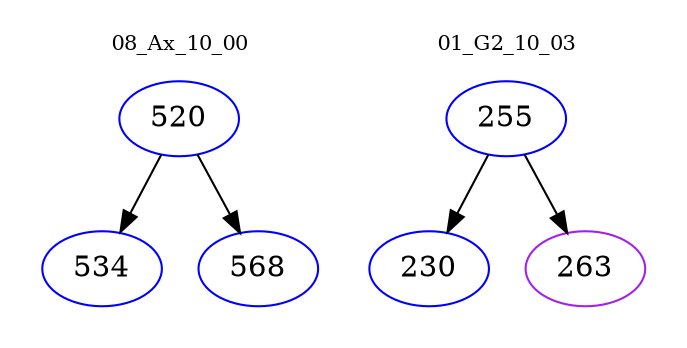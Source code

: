 digraph{
subgraph cluster_0 {
color = white
label = "08_Ax_10_00";
fontsize=10;
T0_520 [label="520", color="blue"]
T0_520 -> T0_534 [color="black"]
T0_534 [label="534", color="blue"]
T0_520 -> T0_568 [color="black"]
T0_568 [label="568", color="blue"]
}
subgraph cluster_1 {
color = white
label = "01_G2_10_03";
fontsize=10;
T1_255 [label="255", color="blue"]
T1_255 -> T1_230 [color="black"]
T1_230 [label="230", color="blue"]
T1_255 -> T1_263 [color="black"]
T1_263 [label="263", color="purple"]
}
}
